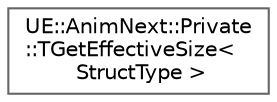 digraph "Graphical Class Hierarchy"
{
 // INTERACTIVE_SVG=YES
 // LATEX_PDF_SIZE
  bgcolor="transparent";
  edge [fontname=Helvetica,fontsize=10,labelfontname=Helvetica,labelfontsize=10];
  node [fontname=Helvetica,fontsize=10,shape=box,height=0.2,width=0.4];
  rankdir="LR";
  Node0 [id="Node000000",label="UE::AnimNext::Private\l::TGetEffectiveSize\<\l StructType \>",height=0.2,width=0.4,color="grey40", fillcolor="white", style="filled",URL="$dc/daf/structUE_1_1AnimNext_1_1Private_1_1TGetEffectiveSize.html",tooltip=" "];
}
